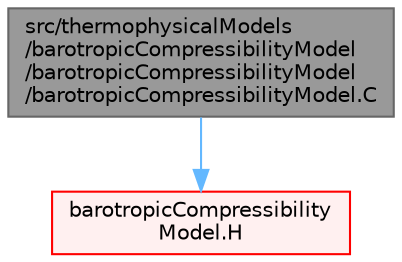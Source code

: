 digraph "src/thermophysicalModels/barotropicCompressibilityModel/barotropicCompressibilityModel/barotropicCompressibilityModel.C"
{
 // LATEX_PDF_SIZE
  bgcolor="transparent";
  edge [fontname=Helvetica,fontsize=10,labelfontname=Helvetica,labelfontsize=10];
  node [fontname=Helvetica,fontsize=10,shape=box,height=0.2,width=0.4];
  Node1 [id="Node000001",label="src/thermophysicalModels\l/barotropicCompressibilityModel\l/barotropicCompressibilityModel\l/barotropicCompressibilityModel.C",height=0.2,width=0.4,color="gray40", fillcolor="grey60", style="filled", fontcolor="black",tooltip=" "];
  Node1 -> Node2 [id="edge1_Node000001_Node000002",color="steelblue1",style="solid",tooltip=" "];
  Node2 [id="Node000002",label="barotropicCompressibility\lModel.H",height=0.2,width=0.4,color="red", fillcolor="#FFF0F0", style="filled",URL="$barotropicCompressibilityModel_8H.html",tooltip=" "];
}
